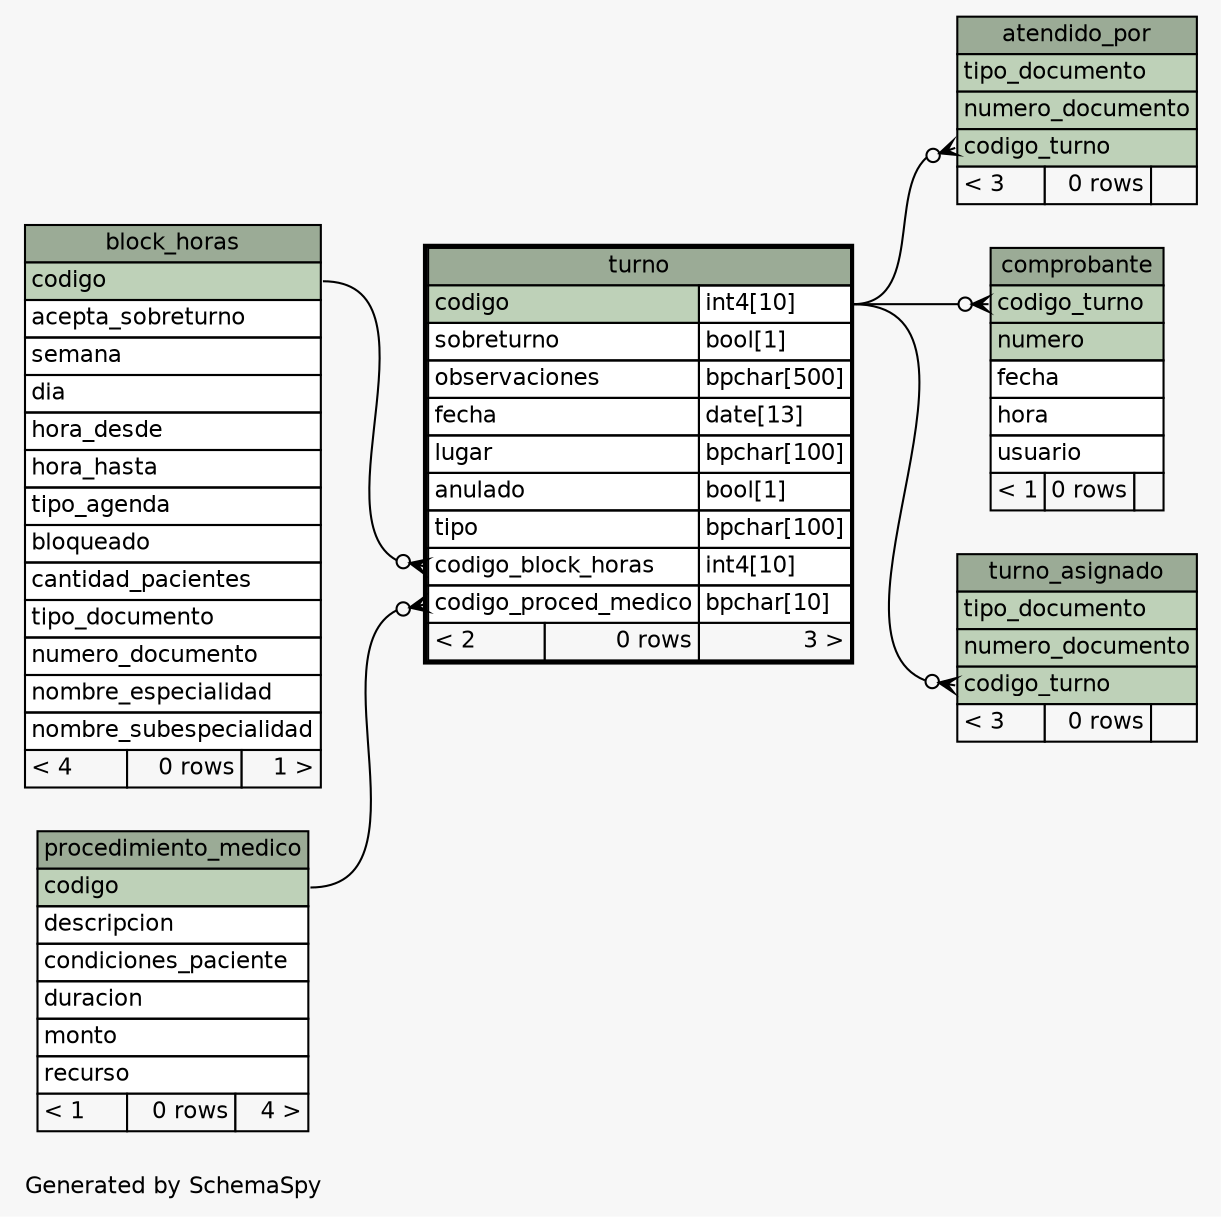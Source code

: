 // dot 2.26.3 on Linux 3.8.0-35-generic
// SchemaSpy rev 590
digraph "oneDegreeRelationshipsDiagram" {
  graph [
    rankdir="RL"
    bgcolor="#f7f7f7"
    label="\nGenerated by SchemaSpy"
    labeljust="l"
    nodesep="0.18"
    ranksep="0.46"
    fontname="Helvetica"
    fontsize="11"
  ];
  node [
    fontname="Helvetica"
    fontsize="11"
    shape="plaintext"
  ];
  edge [
    arrowsize="0.8"
  ];
  "atendido_por":"codigo_turno":w -> "turno":"codigo.type":e [arrowhead=none dir=back arrowtail=crowodot];
  "comprobante":"codigo_turno":w -> "turno":"codigo.type":e [arrowhead=none dir=back arrowtail=crowodot];
  "turno":"codigo_block_horas":w -> "block_horas":"codigo":e [arrowhead=none dir=back arrowtail=crowodot];
  "turno":"codigo_proced_medico":w -> "procedimiento_medico":"codigo":e [arrowhead=none dir=back arrowtail=crowodot];
  "turno_asignado":"codigo_turno":w -> "turno":"codigo.type":e [arrowhead=none dir=back arrowtail=crowodot];
  "atendido_por" [
    label=<
    <TABLE BORDER="0" CELLBORDER="1" CELLSPACING="0" BGCOLOR="#ffffff">
      <TR><TD COLSPAN="3" BGCOLOR="#9bab96" ALIGN="CENTER">atendido_por</TD></TR>
      <TR><TD PORT="tipo_documento" COLSPAN="3" BGCOLOR="#bed1b8" ALIGN="LEFT">tipo_documento</TD></TR>
      <TR><TD PORT="numero_documento" COLSPAN="3" BGCOLOR="#bed1b8" ALIGN="LEFT">numero_documento</TD></TR>
      <TR><TD PORT="codigo_turno" COLSPAN="3" BGCOLOR="#bed1b8" ALIGN="LEFT">codigo_turno</TD></TR>
      <TR><TD ALIGN="LEFT" BGCOLOR="#f7f7f7">&lt; 3</TD><TD ALIGN="RIGHT" BGCOLOR="#f7f7f7">0 rows</TD><TD ALIGN="RIGHT" BGCOLOR="#f7f7f7">  </TD></TR>
    </TABLE>>
    URL="atendido_por.html"
    tooltip="atendido_por"
  ];
  "block_horas" [
    label=<
    <TABLE BORDER="0" CELLBORDER="1" CELLSPACING="0" BGCOLOR="#ffffff">
      <TR><TD COLSPAN="3" BGCOLOR="#9bab96" ALIGN="CENTER">block_horas</TD></TR>
      <TR><TD PORT="codigo" COLSPAN="3" BGCOLOR="#bed1b8" ALIGN="LEFT">codigo</TD></TR>
      <TR><TD PORT="acepta_sobreturno" COLSPAN="3" ALIGN="LEFT">acepta_sobreturno</TD></TR>
      <TR><TD PORT="semana" COLSPAN="3" ALIGN="LEFT">semana</TD></TR>
      <TR><TD PORT="dia" COLSPAN="3" ALIGN="LEFT">dia</TD></TR>
      <TR><TD PORT="hora_desde" COLSPAN="3" ALIGN="LEFT">hora_desde</TD></TR>
      <TR><TD PORT="hora_hasta" COLSPAN="3" ALIGN="LEFT">hora_hasta</TD></TR>
      <TR><TD PORT="tipo_agenda" COLSPAN="3" ALIGN="LEFT">tipo_agenda</TD></TR>
      <TR><TD PORT="bloqueado" COLSPAN="3" ALIGN="LEFT">bloqueado</TD></TR>
      <TR><TD PORT="cantidad_pacientes" COLSPAN="3" ALIGN="LEFT">cantidad_pacientes</TD></TR>
      <TR><TD PORT="tipo_documento" COLSPAN="3" ALIGN="LEFT">tipo_documento</TD></TR>
      <TR><TD PORT="numero_documento" COLSPAN="3" ALIGN="LEFT">numero_documento</TD></TR>
      <TR><TD PORT="nombre_especialidad" COLSPAN="3" ALIGN="LEFT">nombre_especialidad</TD></TR>
      <TR><TD PORT="nombre_subespecialidad" COLSPAN="3" ALIGN="LEFT">nombre_subespecialidad</TD></TR>
      <TR><TD ALIGN="LEFT" BGCOLOR="#f7f7f7">&lt; 4</TD><TD ALIGN="RIGHT" BGCOLOR="#f7f7f7">0 rows</TD><TD ALIGN="RIGHT" BGCOLOR="#f7f7f7">1 &gt;</TD></TR>
    </TABLE>>
    URL="block_horas.html"
    tooltip="block_horas"
  ];
  "comprobante" [
    label=<
    <TABLE BORDER="0" CELLBORDER="1" CELLSPACING="0" BGCOLOR="#ffffff">
      <TR><TD COLSPAN="3" BGCOLOR="#9bab96" ALIGN="CENTER">comprobante</TD></TR>
      <TR><TD PORT="codigo_turno" COLSPAN="3" BGCOLOR="#bed1b8" ALIGN="LEFT">codigo_turno</TD></TR>
      <TR><TD PORT="numero" COLSPAN="3" BGCOLOR="#bed1b8" ALIGN="LEFT">numero</TD></TR>
      <TR><TD PORT="fecha" COLSPAN="3" ALIGN="LEFT">fecha</TD></TR>
      <TR><TD PORT="hora" COLSPAN="3" ALIGN="LEFT">hora</TD></TR>
      <TR><TD PORT="usuario" COLSPAN="3" ALIGN="LEFT">usuario</TD></TR>
      <TR><TD ALIGN="LEFT" BGCOLOR="#f7f7f7">&lt; 1</TD><TD ALIGN="RIGHT" BGCOLOR="#f7f7f7">0 rows</TD><TD ALIGN="RIGHT" BGCOLOR="#f7f7f7">  </TD></TR>
    </TABLE>>
    URL="comprobante.html"
    tooltip="comprobante"
  ];
  "procedimiento_medico" [
    label=<
    <TABLE BORDER="0" CELLBORDER="1" CELLSPACING="0" BGCOLOR="#ffffff">
      <TR><TD COLSPAN="3" BGCOLOR="#9bab96" ALIGN="CENTER">procedimiento_medico</TD></TR>
      <TR><TD PORT="codigo" COLSPAN="3" BGCOLOR="#bed1b8" ALIGN="LEFT">codigo</TD></TR>
      <TR><TD PORT="descripcion" COLSPAN="3" ALIGN="LEFT">descripcion</TD></TR>
      <TR><TD PORT="condiciones_paciente" COLSPAN="3" ALIGN="LEFT">condiciones_paciente</TD></TR>
      <TR><TD PORT="duracion" COLSPAN="3" ALIGN="LEFT">duracion</TD></TR>
      <TR><TD PORT="monto" COLSPAN="3" ALIGN="LEFT">monto</TD></TR>
      <TR><TD PORT="recurso" COLSPAN="3" ALIGN="LEFT">recurso</TD></TR>
      <TR><TD ALIGN="LEFT" BGCOLOR="#f7f7f7">&lt; 1</TD><TD ALIGN="RIGHT" BGCOLOR="#f7f7f7">0 rows</TD><TD ALIGN="RIGHT" BGCOLOR="#f7f7f7">4 &gt;</TD></TR>
    </TABLE>>
    URL="procedimiento_medico.html"
    tooltip="procedimiento_medico"
  ];
  "turno" [
    label=<
    <TABLE BORDER="2" CELLBORDER="1" CELLSPACING="0" BGCOLOR="#ffffff">
      <TR><TD COLSPAN="3" BGCOLOR="#9bab96" ALIGN="CENTER">turno</TD></TR>
      <TR><TD PORT="codigo" COLSPAN="2" BGCOLOR="#bed1b8" ALIGN="LEFT">codigo</TD><TD PORT="codigo.type" ALIGN="LEFT">int4[10]</TD></TR>
      <TR><TD PORT="sobreturno" COLSPAN="2" ALIGN="LEFT">sobreturno</TD><TD PORT="sobreturno.type" ALIGN="LEFT">bool[1]</TD></TR>
      <TR><TD PORT="observaciones" COLSPAN="2" ALIGN="LEFT">observaciones</TD><TD PORT="observaciones.type" ALIGN="LEFT">bpchar[500]</TD></TR>
      <TR><TD PORT="fecha" COLSPAN="2" ALIGN="LEFT">fecha</TD><TD PORT="fecha.type" ALIGN="LEFT">date[13]</TD></TR>
      <TR><TD PORT="lugar" COLSPAN="2" ALIGN="LEFT">lugar</TD><TD PORT="lugar.type" ALIGN="LEFT">bpchar[100]</TD></TR>
      <TR><TD PORT="anulado" COLSPAN="2" ALIGN="LEFT">anulado</TD><TD PORT="anulado.type" ALIGN="LEFT">bool[1]</TD></TR>
      <TR><TD PORT="tipo" COLSPAN="2" ALIGN="LEFT">tipo</TD><TD PORT="tipo.type" ALIGN="LEFT">bpchar[100]</TD></TR>
      <TR><TD PORT="codigo_block_horas" COLSPAN="2" ALIGN="LEFT">codigo_block_horas</TD><TD PORT="codigo_block_horas.type" ALIGN="LEFT">int4[10]</TD></TR>
      <TR><TD PORT="codigo_proced_medico" COLSPAN="2" ALIGN="LEFT">codigo_proced_medico</TD><TD PORT="codigo_proced_medico.type" ALIGN="LEFT">bpchar[10]</TD></TR>
      <TR><TD ALIGN="LEFT" BGCOLOR="#f7f7f7">&lt; 2</TD><TD ALIGN="RIGHT" BGCOLOR="#f7f7f7">0 rows</TD><TD ALIGN="RIGHT" BGCOLOR="#f7f7f7">3 &gt;</TD></TR>
    </TABLE>>
    URL="turno.html"
    tooltip="turno"
  ];
  "turno_asignado" [
    label=<
    <TABLE BORDER="0" CELLBORDER="1" CELLSPACING="0" BGCOLOR="#ffffff">
      <TR><TD COLSPAN="3" BGCOLOR="#9bab96" ALIGN="CENTER">turno_asignado</TD></TR>
      <TR><TD PORT="tipo_documento" COLSPAN="3" BGCOLOR="#bed1b8" ALIGN="LEFT">tipo_documento</TD></TR>
      <TR><TD PORT="numero_documento" COLSPAN="3" BGCOLOR="#bed1b8" ALIGN="LEFT">numero_documento</TD></TR>
      <TR><TD PORT="codigo_turno" COLSPAN="3" BGCOLOR="#bed1b8" ALIGN="LEFT">codigo_turno</TD></TR>
      <TR><TD ALIGN="LEFT" BGCOLOR="#f7f7f7">&lt; 3</TD><TD ALIGN="RIGHT" BGCOLOR="#f7f7f7">0 rows</TD><TD ALIGN="RIGHT" BGCOLOR="#f7f7f7">  </TD></TR>
    </TABLE>>
    URL="turno_asignado.html"
    tooltip="turno_asignado"
  ];
}
